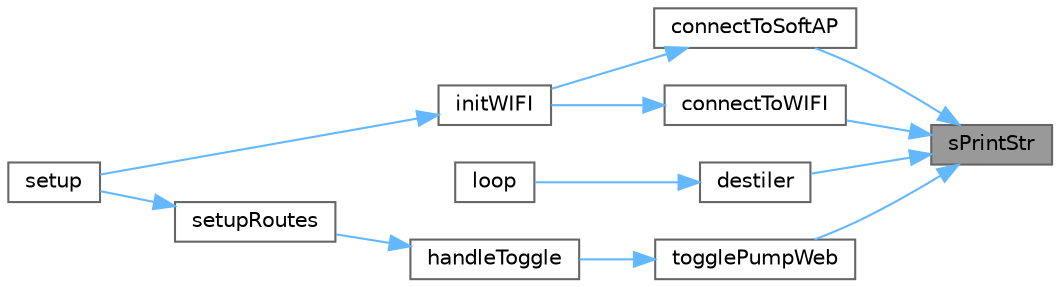 digraph "sPrintStr"
{
 // LATEX_PDF_SIZE
  bgcolor="transparent";
  edge [fontname=Helvetica,fontsize=10,labelfontname=Helvetica,labelfontsize=10];
  node [fontname=Helvetica,fontsize=10,shape=box,height=0.2,width=0.4];
  rankdir="RL";
  Node1 [id="Node000001",label="sPrintStr",height=0.2,width=0.4,color="gray40", fillcolor="grey60", style="filled", fontcolor="black",tooltip="Print a string to the Serial Terminal."];
  Node1 -> Node2 [id="edge1_Node000001_Node000002",dir="back",color="steelblue1",style="solid",tooltip=" "];
  Node2 [id="Node000002",label="connectToSoftAP",height=0.2,width=0.4,color="grey40", fillcolor="white", style="filled",URL="$_m_d__wifi_8cpp.html#a9101d1f69c8269cfa31d1c48e083f9c7",tooltip="Connect to SoftAP."];
  Node2 -> Node3 [id="edge2_Node000002_Node000003",dir="back",color="steelblue1",style="solid",tooltip=" "];
  Node3 [id="Node000003",label="initWIFI",height=0.2,width=0.4,color="grey40", fillcolor="white", style="filled",URL="$_m_d__wifi_8cpp.html#a6a4f6edd72eb1d80a65dea86d761f744",tooltip="Initiate WiFi."];
  Node3 -> Node4 [id="edge3_Node000003_Node000004",dir="back",color="steelblue1",style="solid",tooltip=" "];
  Node4 [id="Node000004",label="setup",height=0.2,width=0.4,color="grey40", fillcolor="white", style="filled",URL="$_a_p__main_8cpp.html#a4fc01d736fe50cf5b977f755b675f11d",tooltip="Create a webserver object that listens for HTTP request on port 80."];
  Node1 -> Node5 [id="edge4_Node000001_Node000005",dir="back",color="steelblue1",style="solid",tooltip=" "];
  Node5 [id="Node000005",label="connectToWIFI",height=0.2,width=0.4,color="grey40", fillcolor="white", style="filled",URL="$_m_d__wifi_8cpp.html#a1d87ca7595a03369db2c1199bc624318",tooltip="Connect to WiFi."];
  Node5 -> Node3 [id="edge5_Node000005_Node000003",dir="back",color="steelblue1",style="solid",tooltip=" "];
  Node1 -> Node6 [id="edge6_Node000001_Node000006",dir="back",color="steelblue1",style="solid",tooltip=" "];
  Node6 [id="Node000006",label="destiler",height=0.2,width=0.4,color="grey40", fillcolor="white", style="filled",URL="$_a_p___destiler_8cpp.html#a59b4c2612675374aa0a9445d2f49d009",tooltip="APP Header."];
  Node6 -> Node7 [id="edge7_Node000006_Node000007",dir="back",color="steelblue1",style="solid",tooltip=" "];
  Node7 [id="Node000007",label="loop",height=0.2,width=0.4,color="grey40", fillcolor="white", style="filled",URL="$_a_p__main_8cpp.html#a0b33edabd7f1c4e4a0bf32c67269be2f",tooltip="Loop function to run the machine operation."];
  Node1 -> Node8 [id="edge8_Node000001_Node000008",dir="back",color="steelblue1",style="solid",tooltip=" "];
  Node8 [id="Node000008",label="togglePumpWeb",height=0.2,width=0.4,color="grey40", fillcolor="white", style="filled",URL="$_m_d___web___i_o___mngmnt_8cpp.html#aa5b521b0b413a137701f7e2f630f4fdc",tooltip="Toggle Pump Web."];
  Node8 -> Node9 [id="edge9_Node000008_Node000009",dir="back",color="steelblue1",style="solid",tooltip=" "];
  Node9 [id="Node000009",label="handleToggle",height=0.2,width=0.4,color="grey40", fillcolor="white", style="filled",URL="$_m_d___web___handlers_8cpp.html#ade79ba305a284591f94d9eb3c89718bd",tooltip="Handlers for Toggle Auto, Pump, waterOut, Resistor, WaterIn and WaterMax."];
  Node9 -> Node10 [id="edge10_Node000009_Node000010",dir="back",color="steelblue1",style="solid",tooltip=" "];
  Node10 [id="Node000010",label="setupRoutes",height=0.2,width=0.4,color="grey40", fillcolor="white", style="filled",URL="$_a_p___web_8cpp.html#a553ce9cca044d40931e5cbe9deb407e4",tooltip="Setup Calls."];
  Node10 -> Node4 [id="edge11_Node000010_Node000004",dir="back",color="steelblue1",style="solid",tooltip=" "];
}
